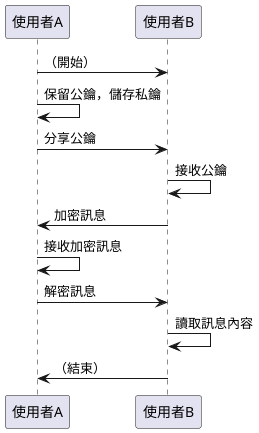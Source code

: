 @startuml
使用者A -> 使用者B: （開始）
使用者A -> 使用者A: 保留公鑰，儲存私鑰
使用者A -> 使用者B: 分享公鑰
使用者B -> 使用者B: 接收公鑰
使用者B -> 使用者A: 加密訊息
使用者A -> 使用者A: 接收加密訊息
使用者A -> 使用者B: 解密訊息
使用者B -> 使用者B: 讀取訊息內容
使用者B -> 使用者A: （結束）
@enduml